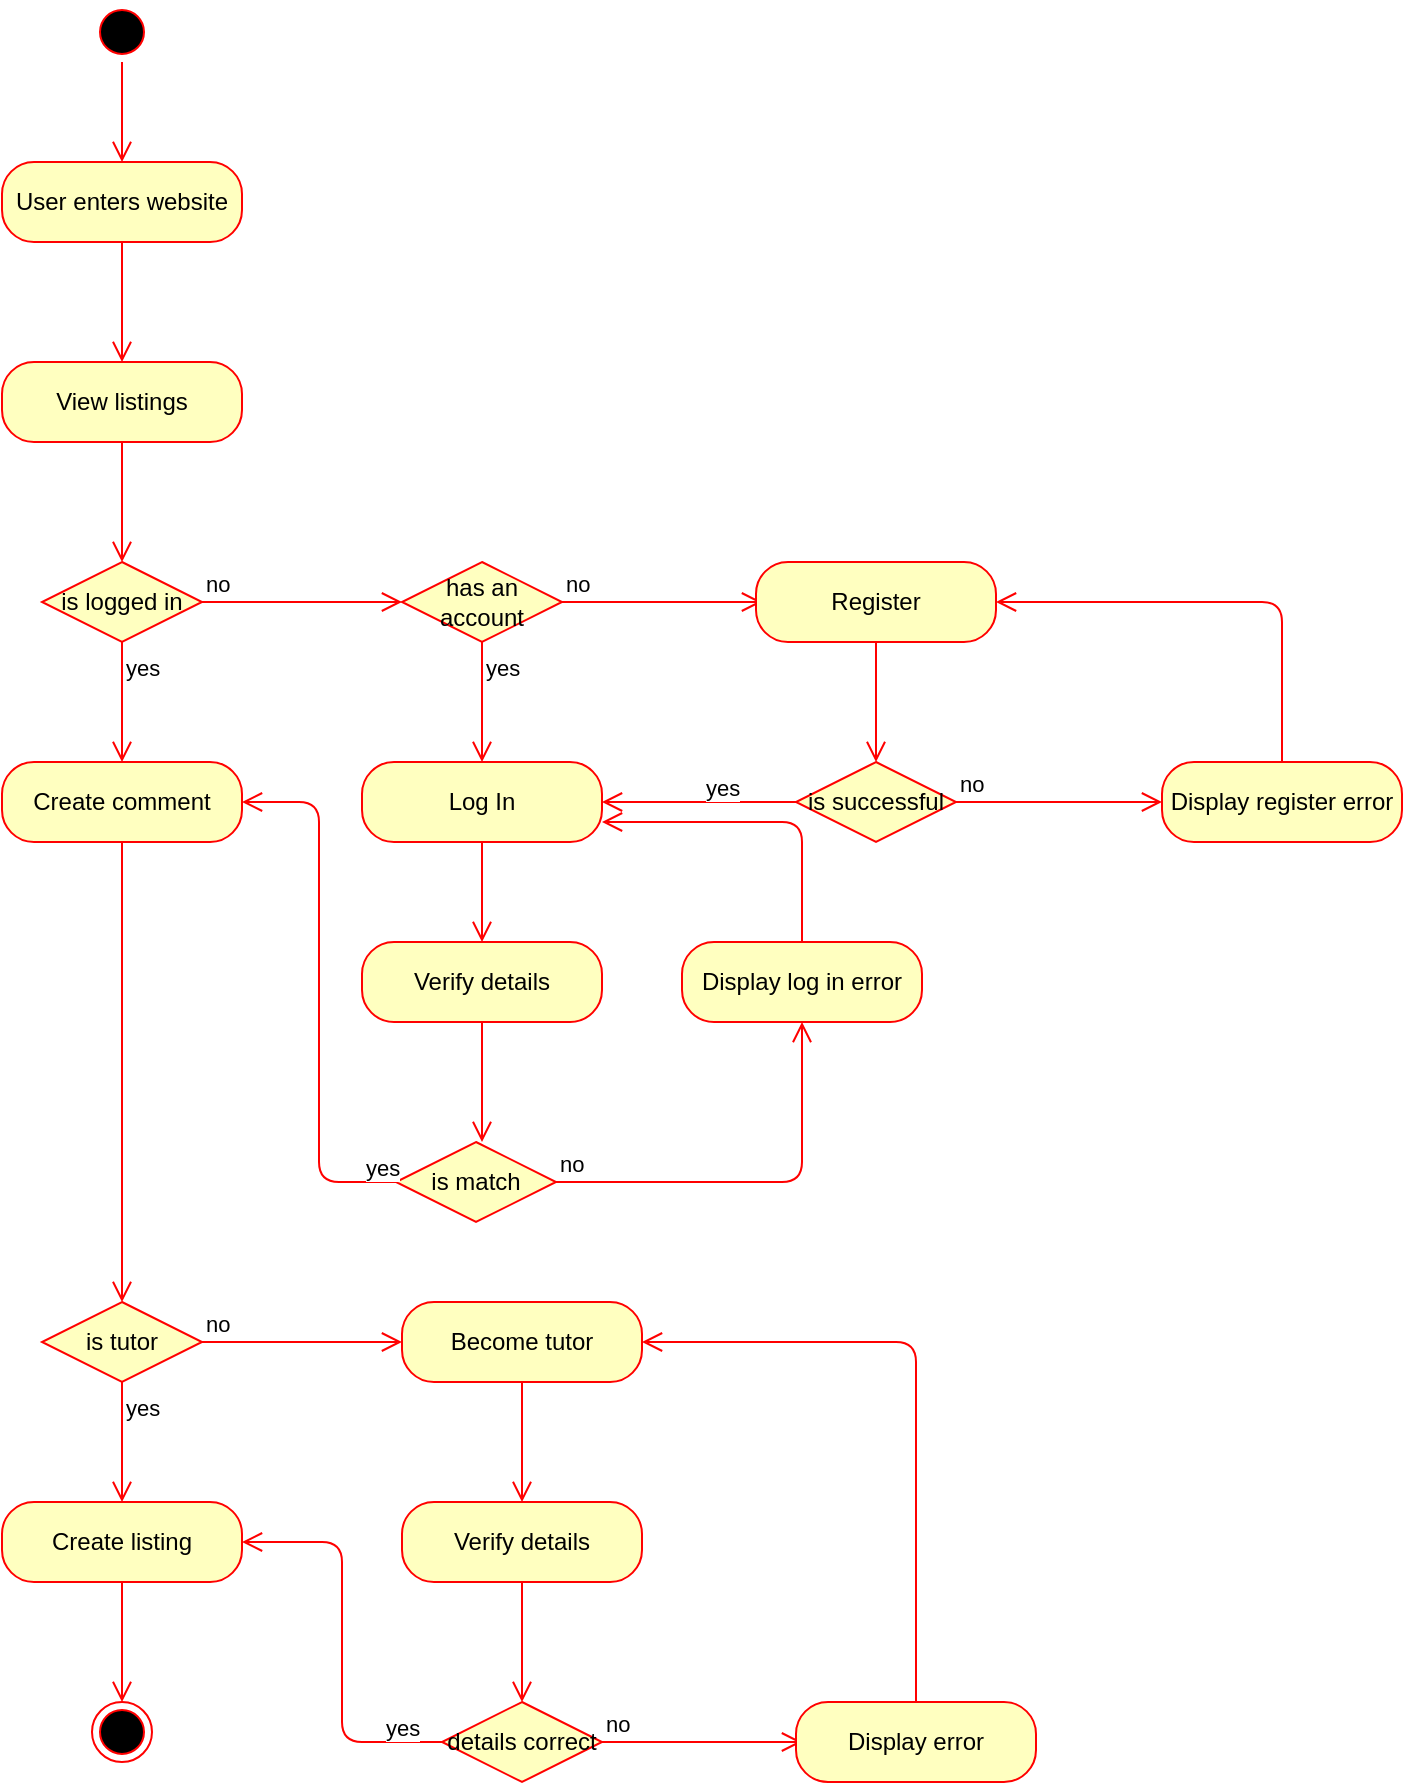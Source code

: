<mxfile version="13.10.4" type="github">
  <diagram id="R34ZYv0XPSwRLobc-koi" name="Page-1">
    <mxGraphModel dx="1635" dy="1069" grid="1" gridSize="10" guides="1" tooltips="1" connect="1" arrows="1" fold="1" page="1" pageScale="1" pageWidth="827" pageHeight="1169" math="0" shadow="0">
      <root>
        <mxCell id="0" />
        <mxCell id="1" parent="0" />
        <mxCell id="GCmUhMJURMeAsqbes3RS-3" value="" style="ellipse;html=1;shape=endState;fillColor=#000000;strokeColor=#ff0000;" parent="1" vertex="1">
          <mxGeometry x="135" y="890" width="30" height="30" as="geometry" />
        </mxCell>
        <mxCell id="GCmUhMJURMeAsqbes3RS-4" value="" style="ellipse;html=1;shape=startState;fillColor=#000000;strokeColor=#ff0000;" parent="1" vertex="1">
          <mxGeometry x="135" y="40" width="30" height="30" as="geometry" />
        </mxCell>
        <mxCell id="GCmUhMJURMeAsqbes3RS-5" value="" style="edgeStyle=orthogonalEdgeStyle;html=1;verticalAlign=bottom;endArrow=open;endSize=8;strokeColor=#ff0000;" parent="1" source="GCmUhMJURMeAsqbes3RS-4" edge="1">
          <mxGeometry relative="1" as="geometry">
            <mxPoint x="150" y="120" as="targetPoint" />
          </mxGeometry>
        </mxCell>
        <mxCell id="vjO027R32Flx_gY4NIJW-1" value="Log In" style="rounded=1;whiteSpace=wrap;html=1;arcSize=40;fontColor=#000000;fillColor=#ffffc0;strokeColor=#ff0000;" parent="1" vertex="1">
          <mxGeometry x="270" y="420" width="120" height="40" as="geometry" />
        </mxCell>
        <mxCell id="vjO027R32Flx_gY4NIJW-2" value="" style="edgeStyle=orthogonalEdgeStyle;html=1;verticalAlign=bottom;endArrow=open;endSize=8;strokeColor=#ff0000;exitX=0.5;exitY=1;exitDx=0;exitDy=0;entryX=0.5;entryY=0;entryDx=0;entryDy=0;" parent="1" source="vjO027R32Flx_gY4NIJW-1" target="Mwoo7-DaToj7osFpNbTO-7" edge="1">
          <mxGeometry relative="1" as="geometry">
            <mxPoint x="330" y="520" as="targetPoint" />
          </mxGeometry>
        </mxCell>
        <mxCell id="vjO027R32Flx_gY4NIJW-3" value="View listings" style="rounded=1;whiteSpace=wrap;html=1;arcSize=40;fontColor=#000000;fillColor=#ffffc0;strokeColor=#ff0000;" parent="1" vertex="1">
          <mxGeometry x="90" y="220" width="120" height="40" as="geometry" />
        </mxCell>
        <mxCell id="vjO027R32Flx_gY4NIJW-4" value="" style="edgeStyle=orthogonalEdgeStyle;html=1;verticalAlign=bottom;endArrow=open;endSize=8;strokeColor=#ff0000;" parent="1" source="vjO027R32Flx_gY4NIJW-3" edge="1">
          <mxGeometry relative="1" as="geometry">
            <mxPoint x="150" y="320" as="targetPoint" />
          </mxGeometry>
        </mxCell>
        <mxCell id="vjO027R32Flx_gY4NIJW-8" value="User enters website" style="rounded=1;whiteSpace=wrap;html=1;arcSize=40;fontColor=#000000;fillColor=#ffffc0;strokeColor=#ff0000;" parent="1" vertex="1">
          <mxGeometry x="90" y="120" width="120" height="40" as="geometry" />
        </mxCell>
        <mxCell id="vjO027R32Flx_gY4NIJW-9" value="" style="edgeStyle=orthogonalEdgeStyle;html=1;verticalAlign=bottom;endArrow=open;endSize=8;strokeColor=#ff0000;" parent="1" source="vjO027R32Flx_gY4NIJW-8" edge="1">
          <mxGeometry relative="1" as="geometry">
            <mxPoint x="150" y="220" as="targetPoint" />
          </mxGeometry>
        </mxCell>
        <mxCell id="vjO027R32Flx_gY4NIJW-10" value="is logged in" style="rhombus;whiteSpace=wrap;html=1;fillColor=#ffffc0;strokeColor=#ff0000;" parent="1" vertex="1">
          <mxGeometry x="110" y="320" width="80" height="40" as="geometry" />
        </mxCell>
        <mxCell id="vjO027R32Flx_gY4NIJW-11" value="no" style="edgeStyle=orthogonalEdgeStyle;html=1;align=left;verticalAlign=bottom;endArrow=open;endSize=8;strokeColor=#ff0000;" parent="1" source="vjO027R32Flx_gY4NIJW-10" edge="1">
          <mxGeometry x="-1" relative="1" as="geometry">
            <mxPoint x="290" y="340" as="targetPoint" />
          </mxGeometry>
        </mxCell>
        <mxCell id="vjO027R32Flx_gY4NIJW-12" value="yes" style="edgeStyle=orthogonalEdgeStyle;html=1;align=left;verticalAlign=top;endArrow=open;endSize=8;strokeColor=#ff0000;" parent="1" source="vjO027R32Flx_gY4NIJW-10" edge="1">
          <mxGeometry x="-1" relative="1" as="geometry">
            <mxPoint x="150" y="420" as="targetPoint" />
          </mxGeometry>
        </mxCell>
        <mxCell id="vjO027R32Flx_gY4NIJW-13" value="has an account" style="rhombus;whiteSpace=wrap;html=1;fillColor=#ffffc0;strokeColor=#ff0000;" parent="1" vertex="1">
          <mxGeometry x="290" y="320" width="80" height="40" as="geometry" />
        </mxCell>
        <mxCell id="vjO027R32Flx_gY4NIJW-14" value="no" style="edgeStyle=orthogonalEdgeStyle;html=1;align=left;verticalAlign=bottom;endArrow=open;endSize=8;strokeColor=#ff0000;" parent="1" source="vjO027R32Flx_gY4NIJW-13" edge="1">
          <mxGeometry x="-1" relative="1" as="geometry">
            <mxPoint x="470" y="340" as="targetPoint" />
          </mxGeometry>
        </mxCell>
        <mxCell id="vjO027R32Flx_gY4NIJW-15" value="yes" style="edgeStyle=orthogonalEdgeStyle;html=1;align=left;verticalAlign=top;endArrow=open;endSize=8;strokeColor=#ff0000;" parent="1" source="vjO027R32Flx_gY4NIJW-13" edge="1">
          <mxGeometry x="-1" relative="1" as="geometry">
            <mxPoint x="330" y="420" as="targetPoint" />
          </mxGeometry>
        </mxCell>
        <mxCell id="vjO027R32Flx_gY4NIJW-16" value="Register" style="rounded=1;whiteSpace=wrap;html=1;arcSize=40;fontColor=#000000;fillColor=#ffffc0;strokeColor=#ff0000;" parent="1" vertex="1">
          <mxGeometry x="467" y="320" width="120" height="40" as="geometry" />
        </mxCell>
        <mxCell id="vjO027R32Flx_gY4NIJW-17" value="" style="edgeStyle=orthogonalEdgeStyle;html=1;verticalAlign=bottom;endArrow=open;endSize=8;strokeColor=#ff0000;exitX=0.5;exitY=1;exitDx=0;exitDy=0;entryX=0.5;entryY=0;entryDx=0;entryDy=0;" parent="1" source="vjO027R32Flx_gY4NIJW-16" edge="1" target="Mwoo7-DaToj7osFpNbTO-1">
          <mxGeometry relative="1" as="geometry">
            <mxPoint x="390" y="440" as="targetPoint" />
            <Array as="points">
              <mxPoint x="527" y="410" />
              <mxPoint x="527" y="410" />
            </Array>
          </mxGeometry>
        </mxCell>
        <mxCell id="vjO027R32Flx_gY4NIJW-18" value="Create comment" style="rounded=1;whiteSpace=wrap;html=1;arcSize=40;fontColor=#000000;fillColor=#ffffc0;strokeColor=#ff0000;" parent="1" vertex="1">
          <mxGeometry x="90" y="420" width="120" height="40" as="geometry" />
        </mxCell>
        <mxCell id="vjO027R32Flx_gY4NIJW-19" value="" style="edgeStyle=orthogonalEdgeStyle;html=1;verticalAlign=bottom;endArrow=open;endSize=8;strokeColor=#ff0000;entryX=0.5;entryY=0;entryDx=0;entryDy=0;" parent="1" source="vjO027R32Flx_gY4NIJW-18" edge="1" target="vjO027R32Flx_gY4NIJW-20">
          <mxGeometry relative="1" as="geometry">
            <mxPoint x="150" y="520" as="targetPoint" />
          </mxGeometry>
        </mxCell>
        <mxCell id="vjO027R32Flx_gY4NIJW-20" value="is tutor" style="rhombus;whiteSpace=wrap;html=1;fillColor=#ffffc0;strokeColor=#ff0000;" parent="1" vertex="1">
          <mxGeometry x="110" y="690" width="80" height="40" as="geometry" />
        </mxCell>
        <mxCell id="vjO027R32Flx_gY4NIJW-21" value="no" style="edgeStyle=orthogonalEdgeStyle;html=1;align=left;verticalAlign=bottom;endArrow=open;endSize=8;strokeColor=#ff0000;" parent="1" source="vjO027R32Flx_gY4NIJW-20" edge="1">
          <mxGeometry x="-1" relative="1" as="geometry">
            <mxPoint x="290" y="710" as="targetPoint" />
          </mxGeometry>
        </mxCell>
        <mxCell id="vjO027R32Flx_gY4NIJW-22" value="yes" style="edgeStyle=orthogonalEdgeStyle;html=1;align=left;verticalAlign=top;endArrow=open;endSize=8;strokeColor=#ff0000;" parent="1" source="vjO027R32Flx_gY4NIJW-20" edge="1">
          <mxGeometry x="-1" relative="1" as="geometry">
            <mxPoint x="150" y="790" as="targetPoint" />
          </mxGeometry>
        </mxCell>
        <mxCell id="vjO027R32Flx_gY4NIJW-23" value="Become tutor" style="rounded=1;whiteSpace=wrap;html=1;arcSize=40;fontColor=#000000;fillColor=#ffffc0;strokeColor=#ff0000;" parent="1" vertex="1">
          <mxGeometry x="290" y="690" width="120" height="40" as="geometry" />
        </mxCell>
        <mxCell id="vjO027R32Flx_gY4NIJW-24" value="" style="edgeStyle=orthogonalEdgeStyle;html=1;verticalAlign=bottom;endArrow=open;endSize=8;strokeColor=#ff0000;exitX=0.5;exitY=1;exitDx=0;exitDy=0;entryX=0.5;entryY=0;entryDx=0;entryDy=0;" parent="1" source="vjO027R32Flx_gY4NIJW-23" target="Mwoo7-DaToj7osFpNbTO-14" edge="1">
          <mxGeometry relative="1" as="geometry">
            <mxPoint x="350" y="780" as="targetPoint" />
          </mxGeometry>
        </mxCell>
        <mxCell id="vjO027R32Flx_gY4NIJW-25" value="Create listing" style="rounded=1;whiteSpace=wrap;html=1;arcSize=40;fontColor=#000000;fillColor=#ffffc0;strokeColor=#ff0000;" parent="1" vertex="1">
          <mxGeometry x="90" y="790" width="120" height="40" as="geometry" />
        </mxCell>
        <mxCell id="vjO027R32Flx_gY4NIJW-26" value="" style="edgeStyle=orthogonalEdgeStyle;html=1;verticalAlign=bottom;endArrow=open;endSize=8;strokeColor=#ff0000;" parent="1" source="vjO027R32Flx_gY4NIJW-25" edge="1">
          <mxGeometry relative="1" as="geometry">
            <mxPoint x="150" y="890" as="targetPoint" />
          </mxGeometry>
        </mxCell>
        <mxCell id="Mwoo7-DaToj7osFpNbTO-1" value="is successful" style="rhombus;whiteSpace=wrap;html=1;fillColor=#ffffc0;strokeColor=#ff0000;" vertex="1" parent="1">
          <mxGeometry x="487" y="420" width="80" height="40" as="geometry" />
        </mxCell>
        <mxCell id="Mwoo7-DaToj7osFpNbTO-2" value="no" style="edgeStyle=orthogonalEdgeStyle;html=1;align=left;verticalAlign=bottom;endArrow=open;endSize=8;strokeColor=#ff0000;" edge="1" source="Mwoo7-DaToj7osFpNbTO-1" parent="1">
          <mxGeometry x="-1" relative="1" as="geometry">
            <mxPoint x="670" y="440" as="targetPoint" />
          </mxGeometry>
        </mxCell>
        <mxCell id="Mwoo7-DaToj7osFpNbTO-3" value="yes" style="edgeStyle=orthogonalEdgeStyle;html=1;align=left;verticalAlign=top;endArrow=open;endSize=8;strokeColor=#ff0000;exitX=0;exitY=0.5;exitDx=0;exitDy=0;entryX=1;entryY=0.5;entryDx=0;entryDy=0;" edge="1" source="Mwoo7-DaToj7osFpNbTO-1" parent="1" target="vjO027R32Flx_gY4NIJW-1">
          <mxGeometry x="-0.031" y="-20" relative="1" as="geometry">
            <mxPoint x="530" y="520" as="targetPoint" />
            <mxPoint as="offset" />
          </mxGeometry>
        </mxCell>
        <mxCell id="Mwoo7-DaToj7osFpNbTO-5" value="Display register error" style="rounded=1;whiteSpace=wrap;html=1;arcSize=40;fontColor=#000000;fillColor=#ffffc0;strokeColor=#ff0000;" vertex="1" parent="1">
          <mxGeometry x="670" y="420" width="120" height="40" as="geometry" />
        </mxCell>
        <mxCell id="Mwoo7-DaToj7osFpNbTO-6" value="" style="edgeStyle=orthogonalEdgeStyle;html=1;verticalAlign=bottom;endArrow=open;endSize=8;strokeColor=#ff0000;exitX=0.5;exitY=0;exitDx=0;exitDy=0;entryX=1;entryY=0.5;entryDx=0;entryDy=0;" edge="1" source="Mwoo7-DaToj7osFpNbTO-5" parent="1" target="vjO027R32Flx_gY4NIJW-16">
          <mxGeometry relative="1" as="geometry">
            <mxPoint x="730" y="520" as="targetPoint" />
          </mxGeometry>
        </mxCell>
        <mxCell id="Mwoo7-DaToj7osFpNbTO-7" value="Verify details" style="rounded=1;whiteSpace=wrap;html=1;arcSize=40;fontColor=#000000;fillColor=#ffffc0;strokeColor=#ff0000;" vertex="1" parent="1">
          <mxGeometry x="270" y="510" width="120" height="40" as="geometry" />
        </mxCell>
        <mxCell id="Mwoo7-DaToj7osFpNbTO-8" value="" style="edgeStyle=orthogonalEdgeStyle;html=1;verticalAlign=bottom;endArrow=open;endSize=8;strokeColor=#ff0000;" edge="1" source="Mwoo7-DaToj7osFpNbTO-7" parent="1">
          <mxGeometry relative="1" as="geometry">
            <mxPoint x="330" y="610" as="targetPoint" />
          </mxGeometry>
        </mxCell>
        <mxCell id="Mwoo7-DaToj7osFpNbTO-9" value="is match" style="rhombus;whiteSpace=wrap;html=1;fillColor=#ffffc0;strokeColor=#ff0000;" vertex="1" parent="1">
          <mxGeometry x="287" y="610" width="80" height="40" as="geometry" />
        </mxCell>
        <mxCell id="Mwoo7-DaToj7osFpNbTO-10" value="no" style="edgeStyle=orthogonalEdgeStyle;html=1;align=left;verticalAlign=bottom;endArrow=open;endSize=8;strokeColor=#ff0000;entryX=0.5;entryY=1;entryDx=0;entryDy=0;" edge="1" source="Mwoo7-DaToj7osFpNbTO-9" parent="1" target="Mwoo7-DaToj7osFpNbTO-12">
          <mxGeometry x="-1" relative="1" as="geometry">
            <mxPoint x="467" y="630" as="targetPoint" />
            <Array as="points">
              <mxPoint x="490" y="630" />
            </Array>
          </mxGeometry>
        </mxCell>
        <mxCell id="Mwoo7-DaToj7osFpNbTO-11" value="yes" style="edgeStyle=orthogonalEdgeStyle;html=1;align=left;verticalAlign=top;endArrow=open;endSize=8;strokeColor=#ff0000;exitX=0;exitY=0.5;exitDx=0;exitDy=0;entryX=1;entryY=0.5;entryDx=0;entryDy=0;" edge="1" source="Mwoo7-DaToj7osFpNbTO-9" parent="1" target="vjO027R32Flx_gY4NIJW-18">
          <mxGeometry x="-0.873" y="-20" relative="1" as="geometry">
            <mxPoint x="327" y="710" as="targetPoint" />
            <mxPoint as="offset" />
          </mxGeometry>
        </mxCell>
        <mxCell id="Mwoo7-DaToj7osFpNbTO-12" value="Display log in error" style="rounded=1;whiteSpace=wrap;html=1;arcSize=40;fontColor=#000000;fillColor=#ffffc0;strokeColor=#ff0000;" vertex="1" parent="1">
          <mxGeometry x="430" y="510" width="120" height="40" as="geometry" />
        </mxCell>
        <mxCell id="Mwoo7-DaToj7osFpNbTO-13" value="" style="edgeStyle=orthogonalEdgeStyle;html=1;verticalAlign=bottom;endArrow=open;endSize=8;strokeColor=#ff0000;exitX=0.5;exitY=0;exitDx=0;exitDy=0;entryX=1;entryY=0.75;entryDx=0;entryDy=0;" edge="1" source="Mwoo7-DaToj7osFpNbTO-12" parent="1" target="vjO027R32Flx_gY4NIJW-1">
          <mxGeometry relative="1" as="geometry">
            <mxPoint x="490" y="600" as="targetPoint" />
          </mxGeometry>
        </mxCell>
        <mxCell id="Mwoo7-DaToj7osFpNbTO-14" value="Verify details" style="rounded=1;whiteSpace=wrap;html=1;arcSize=40;fontColor=#000000;fillColor=#ffffc0;strokeColor=#ff0000;" vertex="1" parent="1">
          <mxGeometry x="290" y="790" width="120" height="40" as="geometry" />
        </mxCell>
        <mxCell id="Mwoo7-DaToj7osFpNbTO-15" value="" style="edgeStyle=orthogonalEdgeStyle;html=1;verticalAlign=bottom;endArrow=open;endSize=8;strokeColor=#ff0000;" edge="1" source="Mwoo7-DaToj7osFpNbTO-14" parent="1">
          <mxGeometry relative="1" as="geometry">
            <mxPoint x="350" y="890" as="targetPoint" />
          </mxGeometry>
        </mxCell>
        <mxCell id="Mwoo7-DaToj7osFpNbTO-16" value="details correct" style="rhombus;whiteSpace=wrap;html=1;fillColor=#ffffc0;strokeColor=#ff0000;" vertex="1" parent="1">
          <mxGeometry x="310" y="890" width="80" height="40" as="geometry" />
        </mxCell>
        <mxCell id="Mwoo7-DaToj7osFpNbTO-17" value="no" style="edgeStyle=orthogonalEdgeStyle;html=1;align=left;verticalAlign=bottom;endArrow=open;endSize=8;strokeColor=#ff0000;" edge="1" source="Mwoo7-DaToj7osFpNbTO-16" parent="1">
          <mxGeometry x="-1" relative="1" as="geometry">
            <mxPoint x="490" y="910" as="targetPoint" />
          </mxGeometry>
        </mxCell>
        <mxCell id="Mwoo7-DaToj7osFpNbTO-18" value="yes" style="edgeStyle=orthogonalEdgeStyle;html=1;align=left;verticalAlign=top;endArrow=open;endSize=8;strokeColor=#ff0000;exitX=0;exitY=0.5;exitDx=0;exitDy=0;entryX=1;entryY=0.5;entryDx=0;entryDy=0;" edge="1" source="Mwoo7-DaToj7osFpNbTO-16" parent="1" target="vjO027R32Flx_gY4NIJW-25">
          <mxGeometry x="-0.3" y="-20" relative="1" as="geometry">
            <mxPoint x="350" y="990" as="targetPoint" />
            <mxPoint as="offset" />
          </mxGeometry>
        </mxCell>
        <mxCell id="Mwoo7-DaToj7osFpNbTO-19" value="Display error" style="rounded=1;whiteSpace=wrap;html=1;arcSize=40;fontColor=#000000;fillColor=#ffffc0;strokeColor=#ff0000;" vertex="1" parent="1">
          <mxGeometry x="487" y="890" width="120" height="40" as="geometry" />
        </mxCell>
        <mxCell id="Mwoo7-DaToj7osFpNbTO-20" value="" style="edgeStyle=orthogonalEdgeStyle;html=1;verticalAlign=bottom;endArrow=open;endSize=8;strokeColor=#ff0000;exitX=0.5;exitY=0;exitDx=0;exitDy=0;entryX=1;entryY=0.5;entryDx=0;entryDy=0;" edge="1" source="Mwoo7-DaToj7osFpNbTO-19" parent="1" target="vjO027R32Flx_gY4NIJW-23">
          <mxGeometry relative="1" as="geometry">
            <mxPoint x="547" y="990" as="targetPoint" />
          </mxGeometry>
        </mxCell>
      </root>
    </mxGraphModel>
  </diagram>
</mxfile>
